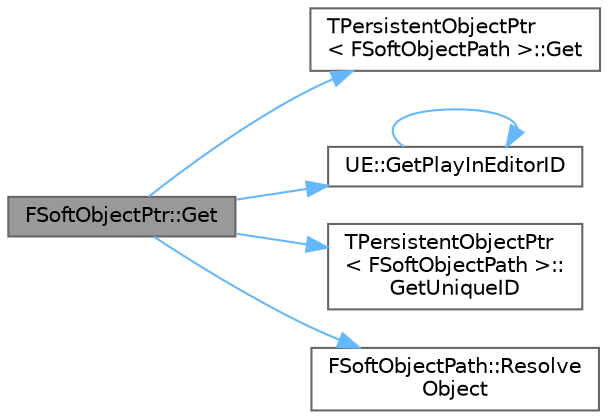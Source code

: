 digraph "FSoftObjectPtr::Get"
{
 // INTERACTIVE_SVG=YES
 // LATEX_PDF_SIZE
  bgcolor="transparent";
  edge [fontname=Helvetica,fontsize=10,labelfontname=Helvetica,labelfontsize=10];
  node [fontname=Helvetica,fontsize=10,shape=box,height=0.2,width=0.4];
  rankdir="LR";
  Node1 [id="Node000001",label="FSoftObjectPtr::Get",height=0.2,width=0.4,color="gray40", fillcolor="grey60", style="filled", fontcolor="black",tooltip="Overridden to deal with PIE lookups."];
  Node1 -> Node2 [id="edge1_Node000001_Node000002",color="steelblue1",style="solid",tooltip=" "];
  Node2 [id="Node000002",label="TPersistentObjectPtr\l\< FSoftObjectPath \>::Get",height=0.2,width=0.4,color="grey40", fillcolor="white", style="filled",URL="$d5/dce/structTPersistentObjectPtr.html#aef3fc647518b35f9553fde5f9de654fb",tooltip=" "];
  Node1 -> Node3 [id="edge2_Node000001_Node000003",color="steelblue1",style="solid",tooltip=" "];
  Node3 [id="Node000003",label="UE::GetPlayInEditorID",height=0.2,width=0.4,color="grey40", fillcolor="white", style="filled",URL="$da/d75/namespaceUE.html#a48c34b3ca977abd989ec6b8c7073ad3a",tooltip=" "];
  Node3 -> Node3 [id="edge3_Node000003_Node000003",color="steelblue1",style="solid",tooltip=" "];
  Node1 -> Node4 [id="edge4_Node000001_Node000004",color="steelblue1",style="solid",tooltip=" "];
  Node4 [id="Node000004",label="TPersistentObjectPtr\l\< FSoftObjectPath \>::\lGetUniqueID",height=0.2,width=0.4,color="grey40", fillcolor="white", style="filled",URL="$d5/dce/structTPersistentObjectPtr.html#a2a2da585f6b244fd1515120c6efb4b39",tooltip=" "];
  Node1 -> Node5 [id="edge5_Node000001_Node000005",color="steelblue1",style="solid",tooltip=" "];
  Node5 [id="Node000005",label="FSoftObjectPath::Resolve\lObject",height=0.2,width=0.4,color="grey40", fillcolor="white", style="filled",URL="$d7/d47/structFSoftObjectPath.html#a4f7b1ce83712fe03dad67cf03cd02600",tooltip="Attempts to find a currently loaded object that matches this path."];
}
